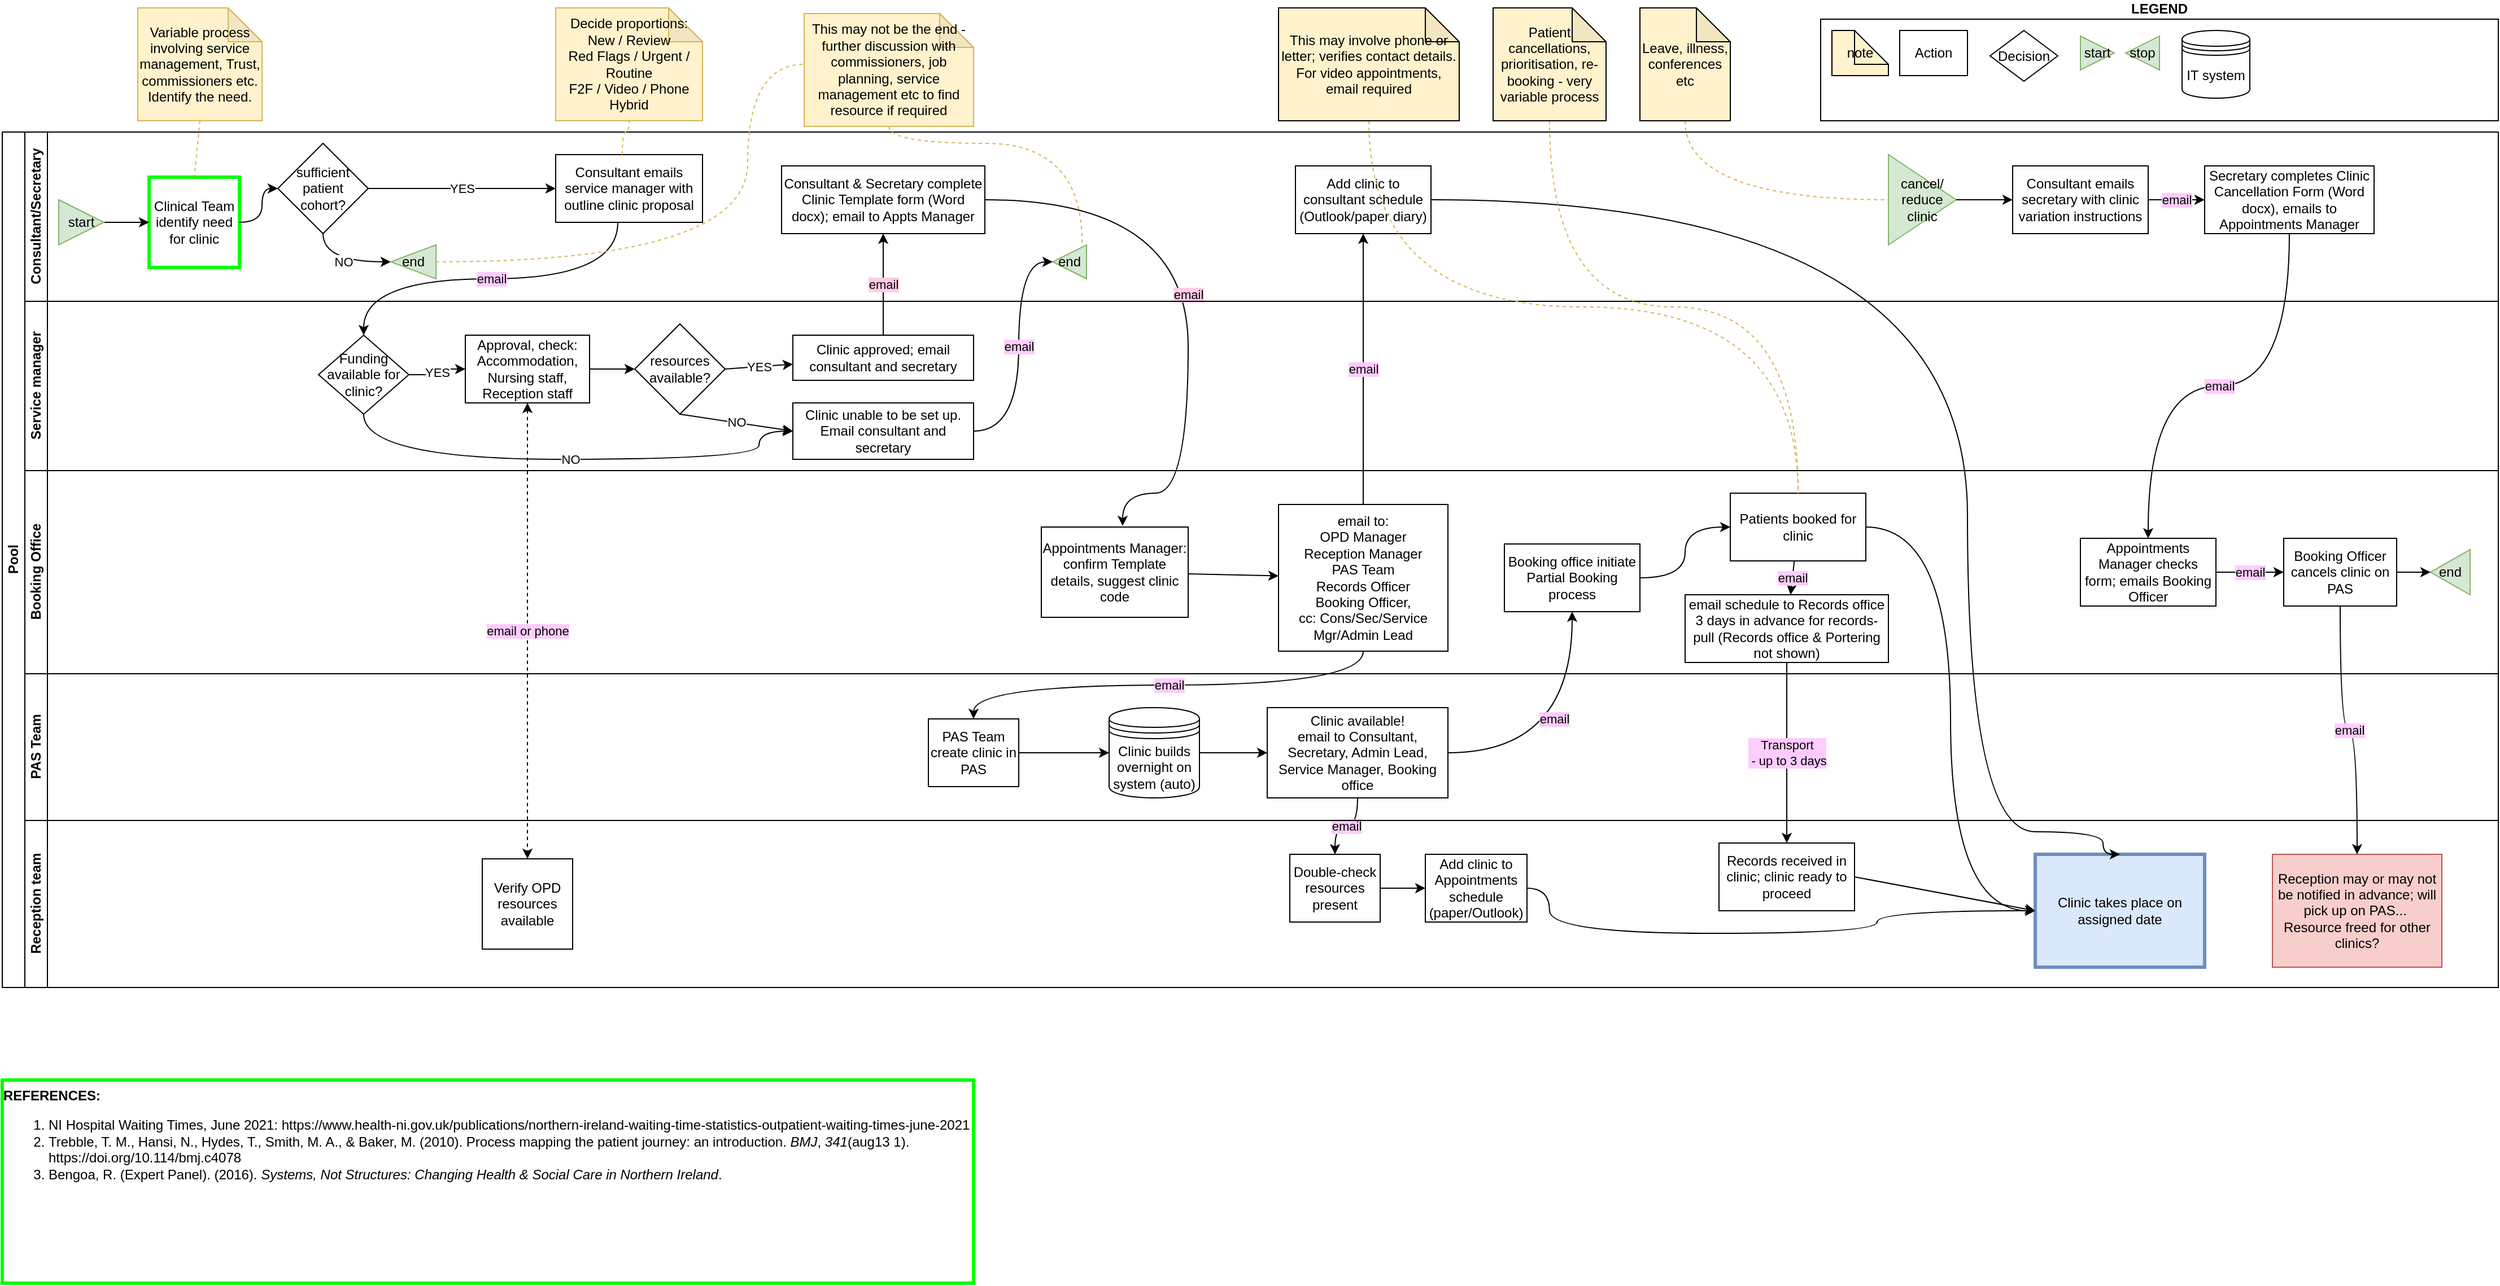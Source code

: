 <mxfile version="15.7.0" type="github">
  <diagram id="prtHgNgQTEPvFCAcTncT" name="Page-1">
    <mxGraphModel dx="1422" dy="762" grid="1" gridSize="10" guides="1" tooltips="1" connect="1" arrows="1" fold="1" page="1" pageScale="1" pageWidth="827" pageHeight="1169" math="0" shadow="0">
      <root>
        <mxCell id="0" />
        <mxCell id="1" parent="0" />
        <mxCell id="dNxyNK7c78bLwvsdeMH5-19" value="Pool" style="swimlane;html=1;childLayout=stackLayout;resizeParent=1;resizeParentMax=0;horizontal=0;startSize=20;horizontalStack=0;fillColor=default;strokeColor=default;fontColor=default;" parent="1" vertex="1">
          <mxGeometry x="130" y="140" width="2210" height="758" as="geometry" />
        </mxCell>
        <mxCell id="dNxyNK7c78bLwvsdeMH5-35" value="email" style="edgeStyle=orthogonalEdgeStyle;rounded=0;orthogonalLoop=1;jettySize=auto;html=1;endArrow=classic;endFill=1;labelBackgroundColor=#FFCCE6;fontColor=default;exitX=1;exitY=0.5;exitDx=0;exitDy=0;fillColor=#e1d5e7;curved=1;entryX=0.554;entryY=-0.012;entryDx=0;entryDy=0;entryPerimeter=0;" parent="dNxyNK7c78bLwvsdeMH5-19" source="dNxyNK7c78bLwvsdeMH5-28" target="dNxyNK7c78bLwvsdeMH5-34" edge="1">
          <mxGeometry relative="1" as="geometry">
            <Array as="points">
              <mxPoint x="1050" y="60" />
              <mxPoint x="1050" y="320" />
              <mxPoint x="992" y="320" />
            </Array>
          </mxGeometry>
        </mxCell>
        <mxCell id="dNxyNK7c78bLwvsdeMH5-21" value="Consultant/Secretary" style="swimlane;html=1;startSize=20;horizontal=0;fillColor=default;strokeColor=default;fontColor=default;" parent="dNxyNK7c78bLwvsdeMH5-19" vertex="1">
          <mxGeometry x="20" width="2190" height="150" as="geometry" />
        </mxCell>
        <mxCell id="dNxyNK7c78bLwvsdeMH5-26" value="Consultant emails service manager with outline clinic proposal" style="rounded=0;whiteSpace=wrap;html=1;fontFamily=Helvetica;fontSize=12;fontColor=#000000;align=center;fillColor=default;strokeColor=default;" parent="dNxyNK7c78bLwvsdeMH5-21" vertex="1">
          <mxGeometry x="470" y="20" width="130" height="60" as="geometry" />
        </mxCell>
        <mxCell id="dNxyNK7c78bLwvsdeMH5-28" value="Consultant &amp;amp; Secretary complete Clinic Template form (Word docx); email to Appts Manager" style="whiteSpace=wrap;html=1;fontFamily=Helvetica;fontSize=12;fontColor=#000000;align=center;fillColor=default;strokeColor=default;" parent="dNxyNK7c78bLwvsdeMH5-21" vertex="1">
          <mxGeometry x="670" y="30" width="180" height="60" as="geometry" />
        </mxCell>
        <mxCell id="bUu3UqVvejy8OzPvvDE9-3" value="YES" style="edgeStyle=orthogonalEdgeStyle;rounded=0;orthogonalLoop=1;jettySize=auto;html=1;exitX=1;exitY=0.5;exitDx=0;exitDy=0;entryX=0;entryY=0.5;entryDx=0;entryDy=0;labelBackgroundColor=default;fontColor=default;strokeColor=default;startArrow=none;fillColor=default;" parent="dNxyNK7c78bLwvsdeMH5-21" source="bUu3UqVvejy8OzPvvDE9-5" target="dNxyNK7c78bLwvsdeMH5-26" edge="1">
          <mxGeometry relative="1" as="geometry" />
        </mxCell>
        <mxCell id="bUu3UqVvejy8OzPvvDE9-2" value="Clinical Team identify need for clinic" style="whiteSpace=wrap;html=1;aspect=fixed;fontColor=default;strokeColor=#00FF00;fillColor=default;strokeWidth=3;" parent="dNxyNK7c78bLwvsdeMH5-21" vertex="1">
          <mxGeometry x="110" y="40" width="80" height="80" as="geometry" />
        </mxCell>
        <mxCell id="bUu3UqVvejy8OzPvvDE9-5" value="sufficient patient cohort?" style="rhombus;whiteSpace=wrap;html=1;fontColor=default;strokeColor=default;fillColor=default;" parent="dNxyNK7c78bLwvsdeMH5-21" vertex="1">
          <mxGeometry x="224" y="10" width="80" height="80" as="geometry" />
        </mxCell>
        <mxCell id="bUu3UqVvejy8OzPvvDE9-6" value="" style="edgeStyle=orthogonalEdgeStyle;rounded=0;orthogonalLoop=1;jettySize=auto;html=1;exitX=1;exitY=0.5;exitDx=0;exitDy=0;entryX=0;entryY=0.5;entryDx=0;entryDy=0;labelBackgroundColor=default;fontColor=default;strokeColor=default;endArrow=classic;fillColor=default;endFill=1;curved=1;" parent="dNxyNK7c78bLwvsdeMH5-21" source="bUu3UqVvejy8OzPvvDE9-2" target="bUu3UqVvejy8OzPvvDE9-5" edge="1">
          <mxGeometry relative="1" as="geometry">
            <mxPoint x="314" y="290" as="sourcePoint" />
            <mxPoint x="454" y="290" as="targetPoint" />
          </mxGeometry>
        </mxCell>
        <mxCell id="bUu3UqVvejy8OzPvvDE9-7" value="NO" style="edgeStyle=orthogonalEdgeStyle;rounded=0;orthogonalLoop=1;jettySize=auto;html=1;exitX=0.5;exitY=1;exitDx=0;exitDy=0;labelBackgroundColor=default;fontColor=default;strokeColor=default;entryX=1;entryY=0.5;entryDx=0;entryDy=0;fillColor=default;curved=1;" parent="dNxyNK7c78bLwvsdeMH5-21" source="bUu3UqVvejy8OzPvvDE9-5" target="bUu3UqVvejy8OzPvvDE9-9" edge="1">
          <mxGeometry relative="1" as="geometry">
            <mxPoint x="298" y="100" as="targetPoint" />
          </mxGeometry>
        </mxCell>
        <mxCell id="bUu3UqVvejy8OzPvvDE9-9" value="end" style="triangle;whiteSpace=wrap;html=1;strokeColor=#82b366;fillColor=#d5e8d4;comic=0;direction=west;fontColor=default;" parent="dNxyNK7c78bLwvsdeMH5-21" vertex="1">
          <mxGeometry x="324" y="100" width="40" height="30" as="geometry" />
        </mxCell>
        <mxCell id="bUu3UqVvejy8OzPvvDE9-26" style="edgeStyle=orthogonalEdgeStyle;rounded=0;orthogonalLoop=1;jettySize=auto;html=1;exitX=1;exitY=0.5;exitDx=0;exitDy=0;entryX=0;entryY=0.5;entryDx=0;entryDy=0;labelBackgroundColor=default;fontColor=default;strokeColor=default;fillColor=default;" parent="dNxyNK7c78bLwvsdeMH5-21" source="dNxyNK7c78bLwvsdeMH5-23" target="bUu3UqVvejy8OzPvvDE9-2" edge="1">
          <mxGeometry relative="1" as="geometry" />
        </mxCell>
        <mxCell id="dNxyNK7c78bLwvsdeMH5-23" value="start" style="triangle;whiteSpace=wrap;html=1;fillColor=#d5e8d4;strokeColor=#82b366;fontColor=default;" parent="dNxyNK7c78bLwvsdeMH5-21" vertex="1">
          <mxGeometry x="30" y="60" width="40" height="40" as="geometry" />
        </mxCell>
        <mxCell id="bUu3UqVvejy8OzPvvDE9-34" value="Add clinic to consultant schedule (Outlook/paper diary)" style="whiteSpace=wrap;html=1;fontColor=#000000;fillColor=default;strokeColor=default;" parent="dNxyNK7c78bLwvsdeMH5-21" vertex="1">
          <mxGeometry x="1125" y="30" width="120" height="60" as="geometry" />
        </mxCell>
        <mxCell id="bUu3UqVvejy8OzPvvDE9-47" value="cancel/ reduce clinic" style="triangle;whiteSpace=wrap;html=1;labelBackgroundColor=none;comic=0;strokeColor=#82b366;fillColor=#d5e8d4;fontColor=default;" parent="dNxyNK7c78bLwvsdeMH5-21" vertex="1">
          <mxGeometry x="1650" y="20" width="60" height="80" as="geometry" />
        </mxCell>
        <mxCell id="ydvmDRrFAN9WvAYJlnI0-10" value="Secretary completes Clinic Cancellation Form (Word docx), emails to Appointments Manager" style="whiteSpace=wrap;html=1;fillColor=none;comic=0;" parent="dNxyNK7c78bLwvsdeMH5-21" vertex="1">
          <mxGeometry x="1930" y="30" width="150" height="60" as="geometry" />
        </mxCell>
        <mxCell id="dNxyNK7c78bLwvsdeMH5-20" value="Service manager" style="swimlane;html=1;startSize=20;horizontal=0;fillColor=default;strokeColor=default;fontColor=default;" parent="dNxyNK7c78bLwvsdeMH5-19" vertex="1">
          <mxGeometry x="20" y="150" width="2190" height="150" as="geometry" />
        </mxCell>
        <mxCell id="ydvmDRrFAN9WvAYJlnI0-27" value="NO" style="edgeStyle=orthogonalEdgeStyle;curved=1;rounded=0;orthogonalLoop=1;jettySize=auto;html=1;exitX=0.5;exitY=1;exitDx=0;exitDy=0;entryX=0;entryY=0.5;entryDx=0;entryDy=0;labelBackgroundColor=#FFFFFF;" parent="dNxyNK7c78bLwvsdeMH5-20" source="dNxyNK7c78bLwvsdeMH5-24" target="bUu3UqVvejy8OzPvvDE9-14" edge="1">
          <mxGeometry relative="1" as="geometry">
            <Array as="points">
              <mxPoint x="300" y="140" />
              <mxPoint x="650" y="140" />
              <mxPoint x="650" y="115" />
            </Array>
          </mxGeometry>
        </mxCell>
        <mxCell id="dNxyNK7c78bLwvsdeMH5-24" value="Funding available for clinic?" style="rhombus;rounded=0;whiteSpace=wrap;html=1;fontFamily=Helvetica;fontSize=12;fontColor=#000000;align=center;fillColor=default;strokeColor=default;" parent="dNxyNK7c78bLwvsdeMH5-20" vertex="1">
          <mxGeometry x="260" y="30" width="80" height="70" as="geometry" />
        </mxCell>
        <mxCell id="MgAUhCTMofZDbDg7m2BW-11" value="YES" style="edgeStyle=orthogonalEdgeStyle;rounded=0;orthogonalLoop=1;jettySize=auto;html=1;exitX=1;exitY=0.5;exitDx=0;exitDy=0;entryX=0;entryY=0.5;entryDx=0;entryDy=0;fontColor=default;strokeColor=default;labelBackgroundColor=default;" parent="dNxyNK7c78bLwvsdeMH5-20" source="dNxyNK7c78bLwvsdeMH5-24" target="dNxyNK7c78bLwvsdeMH5-30" edge="1">
          <mxGeometry relative="1" as="geometry" />
        </mxCell>
        <mxCell id="bUu3UqVvejy8OzPvvDE9-13" value="" style="edgeStyle=orthogonalEdgeStyle;rounded=0;orthogonalLoop=1;jettySize=auto;html=1;labelBackgroundColor=default;fontColor=default;strokeColor=default;" parent="dNxyNK7c78bLwvsdeMH5-20" source="dNxyNK7c78bLwvsdeMH5-30" target="bUu3UqVvejy8OzPvvDE9-12" edge="1">
          <mxGeometry relative="1" as="geometry" />
        </mxCell>
        <mxCell id="dNxyNK7c78bLwvsdeMH5-30" value="Approval, check: Accommodation, Nursing staff,&lt;br&gt;Reception staff" style="rounded=0;whiteSpace=wrap;html=1;fontFamily=Helvetica;fontSize=12;fontColor=#000000;align=center;fillColor=default;strokeColor=default;" parent="dNxyNK7c78bLwvsdeMH5-20" vertex="1">
          <mxGeometry x="390" y="30" width="110" height="60" as="geometry" />
        </mxCell>
        <mxCell id="bUu3UqVvejy8OzPvvDE9-12" value="resources available?" style="rhombus;whiteSpace=wrap;html=1;comic=0;fontColor=default;strokeColor=default;fillColor=default;" parent="dNxyNK7c78bLwvsdeMH5-20" vertex="1">
          <mxGeometry x="540" y="20" width="80" height="80" as="geometry" />
        </mxCell>
        <mxCell id="bUu3UqVvejy8OzPvvDE9-14" value="Clinic unable to be set up. Email consultant and secretary" style="whiteSpace=wrap;html=1;comic=0;fillColor=default;strokeColor=default;fontColor=default;" parent="dNxyNK7c78bLwvsdeMH5-20" vertex="1">
          <mxGeometry x="680" y="90" width="160" height="50" as="geometry" />
        </mxCell>
        <mxCell id="bUu3UqVvejy8OzPvvDE9-15" value="NO" style="rounded=0;orthogonalLoop=1;jettySize=auto;html=1;labelBackgroundColor=default;fontColor=default;strokeColor=default;exitX=0.5;exitY=1;exitDx=0;exitDy=0;entryX=0;entryY=0.5;entryDx=0;entryDy=0;" parent="dNxyNK7c78bLwvsdeMH5-20" source="bUu3UqVvejy8OzPvvDE9-12" target="bUu3UqVvejy8OzPvvDE9-14" edge="1">
          <mxGeometry relative="1" as="geometry" />
        </mxCell>
        <mxCell id="bUu3UqVvejy8OzPvvDE9-19" value="Clinic approved; email consultant and secretary" style="whiteSpace=wrap;html=1;comic=0;fillColor=default;strokeColor=default;fontColor=default;" parent="dNxyNK7c78bLwvsdeMH5-20" vertex="1">
          <mxGeometry x="680" y="30" width="160" height="40" as="geometry" />
        </mxCell>
        <mxCell id="bUu3UqVvejy8OzPvvDE9-20" value="YES" style="rounded=0;orthogonalLoop=1;jettySize=auto;html=1;labelBackgroundColor=default;fontColor=default;strokeColor=default;exitX=1;exitY=0.5;exitDx=0;exitDy=0;" parent="dNxyNK7c78bLwvsdeMH5-20" source="bUu3UqVvejy8OzPvvDE9-12" target="bUu3UqVvejy8OzPvvDE9-19" edge="1">
          <mxGeometry relative="1" as="geometry" />
        </mxCell>
        <mxCell id="dNxyNK7c78bLwvsdeMH5-22" value="Booking Office" style="swimlane;html=1;startSize=20;horizontal=0;fillColor=default;strokeColor=default;fontColor=default;" parent="dNxyNK7c78bLwvsdeMH5-19" vertex="1">
          <mxGeometry x="20" y="300" width="2190" height="180" as="geometry" />
        </mxCell>
        <mxCell id="dNxyNK7c78bLwvsdeMH5-37" value="" style="rounded=0;orthogonalLoop=1;jettySize=auto;html=1;endArrow=classic;endFill=1;strokeColor=default;labelBackgroundColor=default;fontColor=default;" parent="dNxyNK7c78bLwvsdeMH5-22" source="dNxyNK7c78bLwvsdeMH5-34" target="dNxyNK7c78bLwvsdeMH5-36" edge="1">
          <mxGeometry relative="1" as="geometry" />
        </mxCell>
        <mxCell id="dNxyNK7c78bLwvsdeMH5-34" value="Appointments Manager: confirm Template details,&amp;nbsp;suggest clinic code" style="rounded=0;whiteSpace=wrap;html=1;fontFamily=Helvetica;fontSize=12;fontColor=#000000;align=center;fillColor=default;strokeColor=default;" parent="dNxyNK7c78bLwvsdeMH5-22" vertex="1">
          <mxGeometry x="900" y="50" width="130" height="80" as="geometry" />
        </mxCell>
        <mxCell id="dNxyNK7c78bLwvsdeMH5-36" value="email to:&lt;br&gt;OPD Manager&lt;br&gt;Reception Manager&lt;br&gt;PAS Team&lt;br&gt;Records Officer&lt;br&gt;Booking Officer,&lt;br&gt;cc: Cons/Sec/Service Mgr/Admin Lead" style="whiteSpace=wrap;html=1;fontFamily=Helvetica;fontSize=12;fontColor=#000000;align=center;fillColor=default;strokeColor=default;" parent="dNxyNK7c78bLwvsdeMH5-22" vertex="1">
          <mxGeometry x="1110" y="30" width="150" height="130" as="geometry" />
        </mxCell>
        <mxCell id="bUu3UqVvejy8OzPvvDE9-36" value="Booking office initiate Partial Booking process" style="whiteSpace=wrap;html=1;fontColor=#000000;fillColor=default;strokeColor=default;" parent="dNxyNK7c78bLwvsdeMH5-22" vertex="1">
          <mxGeometry x="1310" y="65" width="120" height="60" as="geometry" />
        </mxCell>
        <mxCell id="bUu3UqVvejy8OzPvvDE9-39" value="Patients booked for clinic" style="whiteSpace=wrap;html=1;fontColor=#000000;fillColor=default;strokeColor=default;" parent="dNxyNK7c78bLwvsdeMH5-22" vertex="1">
          <mxGeometry x="1510" y="20" width="120" height="60" as="geometry" />
        </mxCell>
        <mxCell id="bUu3UqVvejy8OzPvvDE9-40" value="" style="edgeStyle=orthogonalEdgeStyle;curved=1;rounded=0;jumpStyle=arc;orthogonalLoop=1;jettySize=auto;html=1;labelBackgroundColor=default;fontColor=default;strokeColor=default;fillColor=default;" parent="dNxyNK7c78bLwvsdeMH5-22" source="bUu3UqVvejy8OzPvvDE9-36" target="bUu3UqVvejy8OzPvvDE9-39" edge="1">
          <mxGeometry relative="1" as="geometry" />
        </mxCell>
        <mxCell id="bUu3UqVvejy8OzPvvDE9-45" value="email schedule to Records office 3 days in advance for records-pull (Records office &amp;amp; Portering not shown)" style="whiteSpace=wrap;html=1;fontColor=#000000;fillColor=default;strokeColor=default;" parent="dNxyNK7c78bLwvsdeMH5-22" vertex="1">
          <mxGeometry x="1470" y="110" width="180" height="60" as="geometry" />
        </mxCell>
        <mxCell id="bUu3UqVvejy8OzPvvDE9-46" value="email" style="rounded=0;jumpStyle=arc;orthogonalLoop=1;jettySize=auto;html=1;labelBackgroundColor=#FFCCFF;fontColor=default;strokeColor=default;fillColor=default;" parent="dNxyNK7c78bLwvsdeMH5-22" source="bUu3UqVvejy8OzPvvDE9-39" target="bUu3UqVvejy8OzPvvDE9-45" edge="1">
          <mxGeometry relative="1" as="geometry" />
        </mxCell>
        <mxCell id="ydvmDRrFAN9WvAYJlnI0-12" value="Appointments Manager checks form; emails Booking Officer" style="whiteSpace=wrap;html=1;fillColor=none;comic=0;" parent="dNxyNK7c78bLwvsdeMH5-22" vertex="1">
          <mxGeometry x="1820" y="60" width="120" height="60" as="geometry" />
        </mxCell>
        <mxCell id="ydvmDRrFAN9WvAYJlnI0-18" value="end" style="triangle;direction=west;whiteSpace=wrap;html=1;fillColor=#d5e8d4;strokeColor=#82b366;" parent="dNxyNK7c78bLwvsdeMH5-22" vertex="1">
          <mxGeometry x="2130" y="70" width="35" height="40" as="geometry" />
        </mxCell>
        <mxCell id="ydvmDRrFAN9WvAYJlnI0-14" value="Booking Officer cancels clinic on PAS" style="whiteSpace=wrap;html=1;fillColor=none;comic=0;" parent="dNxyNK7c78bLwvsdeMH5-22" vertex="1">
          <mxGeometry x="2000" y="60" width="100" height="60" as="geometry" />
        </mxCell>
        <mxCell id="ydvmDRrFAN9WvAYJlnI0-15" value="email" style="edgeStyle=none;rounded=0;orthogonalLoop=1;jettySize=auto;html=1;labelBackgroundColor=#FFCCFF;" parent="dNxyNK7c78bLwvsdeMH5-22" source="ydvmDRrFAN9WvAYJlnI0-12" target="ydvmDRrFAN9WvAYJlnI0-14" edge="1">
          <mxGeometry relative="1" as="geometry" />
        </mxCell>
        <mxCell id="ydvmDRrFAN9WvAYJlnI0-19" value="" style="edgeStyle=none;rounded=0;orthogonalLoop=1;jettySize=auto;html=1;labelBackgroundColor=#FFCCFF;endArrow=classic;endFill=1;" parent="dNxyNK7c78bLwvsdeMH5-22" source="ydvmDRrFAN9WvAYJlnI0-14" target="ydvmDRrFAN9WvAYJlnI0-18" edge="1">
          <mxGeometry relative="1" as="geometry">
            <mxPoint x="2065" y="90" as="sourcePoint" />
            <mxPoint x="2145" y="90" as="targetPoint" />
          </mxGeometry>
        </mxCell>
        <mxCell id="bUu3UqVvejy8OzPvvDE9-33" value="email" style="rounded=0;jumpStyle=arc;orthogonalLoop=1;jettySize=auto;html=1;exitX=0.5;exitY=1;exitDx=0;exitDy=0;entryX=0.5;entryY=0;entryDx=0;entryDy=0;labelBackgroundColor=#FFCCFF;fontColor=default;strokeColor=default;fillColor=default;edgeStyle=orthogonalEdgeStyle;curved=1;" parent="dNxyNK7c78bLwvsdeMH5-19" source="bUu3UqVvejy8OzPvvDE9-30" target="MgAUhCTMofZDbDg7m2BW-9" edge="1">
          <mxGeometry relative="1" as="geometry" />
        </mxCell>
        <mxCell id="MgAUhCTMofZDbDg7m2BW-1" value="PAS Team" style="swimlane;html=1;startSize=20;horizontal=0;fillColor=default;strokeColor=default;fontColor=default;" parent="dNxyNK7c78bLwvsdeMH5-19" vertex="1">
          <mxGeometry x="20" y="480" width="2190" height="130" as="geometry" />
        </mxCell>
        <mxCell id="MgAUhCTMofZDbDg7m2BW-2" value="" style="edgeStyle=orthogonalEdgeStyle;rounded=0;orthogonalLoop=1;jettySize=auto;html=1;endArrow=classic;endFill=1;strokeColor=default;labelBackgroundColor=default;fontColor=default;entryX=0;entryY=0.5;entryDx=0;entryDy=0;" parent="MgAUhCTMofZDbDg7m2BW-1" source="MgAUhCTMofZDbDg7m2BW-3" target="bUu3UqVvejy8OzPvvDE9-28" edge="1">
          <mxGeometry relative="1" as="geometry">
            <mxPoint x="920" y="70" as="targetPoint" />
          </mxGeometry>
        </mxCell>
        <mxCell id="MgAUhCTMofZDbDg7m2BW-3" value="PAS Team create clinic in PAS" style="rounded=0;whiteSpace=wrap;html=1;fontFamily=Helvetica;fontSize=12;fontColor=default;align=center;strokeColor=default;labelBackgroundColor=default;" parent="MgAUhCTMofZDbDg7m2BW-1" vertex="1">
          <mxGeometry x="800" y="40" width="80" height="60" as="geometry" />
        </mxCell>
        <mxCell id="bUu3UqVvejy8OzPvvDE9-28" value="Clinic builds overnight on system (auto)" style="shape=datastore;rounded=0;whiteSpace=wrap;html=1;fontFamily=Helvetica;fontSize=12;fontColor=default;align=center;strokeColor=default;labelBackgroundColor=none;" parent="MgAUhCTMofZDbDg7m2BW-1" vertex="1">
          <mxGeometry x="960" y="30" width="80" height="80" as="geometry" />
        </mxCell>
        <mxCell id="bUu3UqVvejy8OzPvvDE9-30" value="Clinic available!&lt;br&gt;email to Consultant, Secretary, Admin Lead, Service Manager, Booking office" style="whiteSpace=wrap;html=1;rounded=0;fontColor=default;strokeColor=default;labelBackgroundColor=default;fillColor=default;" parent="MgAUhCTMofZDbDg7m2BW-1" vertex="1">
          <mxGeometry x="1100" y="30" width="160" height="80" as="geometry" />
        </mxCell>
        <mxCell id="bUu3UqVvejy8OzPvvDE9-31" value="" style="edgeStyle=orthogonalEdgeStyle;rounded=0;orthogonalLoop=1;jettySize=auto;html=1;labelBackgroundColor=default;fontColor=default;strokeColor=default;fillColor=default;" parent="MgAUhCTMofZDbDg7m2BW-1" source="bUu3UqVvejy8OzPvvDE9-28" target="bUu3UqVvejy8OzPvvDE9-30" edge="1">
          <mxGeometry relative="1" as="geometry" />
        </mxCell>
        <mxCell id="bUu3UqVvejy8OzPvvDE9-11" value="email" style="edgeStyle=orthogonalEdgeStyle;rounded=0;orthogonalLoop=1;jettySize=auto;html=1;labelBackgroundColor=#FFCCFF;fontColor=default;strokeColor=default;curved=1;" parent="dNxyNK7c78bLwvsdeMH5-19" source="dNxyNK7c78bLwvsdeMH5-26" target="dNxyNK7c78bLwvsdeMH5-24" edge="1">
          <mxGeometry relative="1" as="geometry">
            <Array as="points">
              <mxPoint x="545" y="130" />
              <mxPoint x="320" y="130" />
            </Array>
          </mxGeometry>
        </mxCell>
        <mxCell id="bUu3UqVvejy8OzPvvDE9-21" value="email" style="rounded=0;orthogonalLoop=1;jettySize=auto;html=1;exitX=0.5;exitY=0;exitDx=0;exitDy=0;labelBackgroundColor=#FFCCE6;fontColor=default;strokeColor=default;entryX=0.5;entryY=1;entryDx=0;entryDy=0;" parent="dNxyNK7c78bLwvsdeMH5-19" source="bUu3UqVvejy8OzPvvDE9-19" target="dNxyNK7c78bLwvsdeMH5-28" edge="1">
          <mxGeometry relative="1" as="geometry" />
        </mxCell>
        <mxCell id="MgAUhCTMofZDbDg7m2BW-7" value="Reception team" style="swimlane;html=1;startSize=20;horizontal=0;fillColor=default;strokeColor=default;fontColor=default;" parent="dNxyNK7c78bLwvsdeMH5-19" vertex="1">
          <mxGeometry x="20" y="610" width="2190" height="148" as="geometry" />
        </mxCell>
        <mxCell id="MgAUhCTMofZDbDg7m2BW-8" value="" style="edgeStyle=orthogonalEdgeStyle;rounded=0;orthogonalLoop=1;jettySize=auto;html=1;endArrow=classic;endFill=1;strokeColor=default;labelBackgroundColor=default;fontColor=default;" parent="MgAUhCTMofZDbDg7m2BW-7" source="MgAUhCTMofZDbDg7m2BW-9" target="MgAUhCTMofZDbDg7m2BW-10" edge="1">
          <mxGeometry relative="1" as="geometry" />
        </mxCell>
        <mxCell id="MgAUhCTMofZDbDg7m2BW-9" value="Double-check resources present" style="rounded=0;whiteSpace=wrap;html=1;fontFamily=Helvetica;fontSize=12;fontColor=default;align=center;strokeColor=default;labelBackgroundColor=default;" parent="MgAUhCTMofZDbDg7m2BW-7" vertex="1">
          <mxGeometry x="1120" y="30" width="80" height="60" as="geometry" />
        </mxCell>
        <mxCell id="ydvmDRrFAN9WvAYJlnI0-22" style="edgeStyle=orthogonalEdgeStyle;rounded=0;orthogonalLoop=1;jettySize=auto;html=1;exitX=1;exitY=0.5;exitDx=0;exitDy=0;entryX=0;entryY=0.5;entryDx=0;entryDy=0;labelBackgroundColor=#FFCCFF;curved=1;" parent="MgAUhCTMofZDbDg7m2BW-7" source="MgAUhCTMofZDbDg7m2BW-10" target="jmSXlM150MN2Wve_eNSR-1" edge="1">
          <mxGeometry relative="1" as="geometry">
            <mxPoint x="1370" y="50" as="targetPoint" />
            <Array as="points">
              <mxPoint x="1350" y="60" />
              <mxPoint x="1350" y="100" />
              <mxPoint x="1640" y="100" />
              <mxPoint x="1640" y="80" />
            </Array>
          </mxGeometry>
        </mxCell>
        <mxCell id="MgAUhCTMofZDbDg7m2BW-10" value="Add clinic to Appointments schedule (paper/Outlook)" style="whiteSpace=wrap;html=1;fontFamily=Helvetica;fontSize=12;fontColor=default;align=center;fillColor=default;strokeColor=default;labelBackgroundColor=default;" parent="MgAUhCTMofZDbDg7m2BW-7" vertex="1">
          <mxGeometry x="1240" y="30" width="90" height="60" as="geometry" />
        </mxCell>
        <mxCell id="ydvmDRrFAN9WvAYJlnI0-23" value="Records received in clinic; clinic ready to proceed" style="whiteSpace=wrap;html=1;fontColor=#000000;" parent="MgAUhCTMofZDbDg7m2BW-7" vertex="1">
          <mxGeometry x="1500" y="20" width="120" height="60" as="geometry" />
        </mxCell>
        <mxCell id="ydvmDRrFAN9WvAYJlnI0-25" style="edgeStyle=none;rounded=0;orthogonalLoop=1;jettySize=auto;html=1;exitX=1;exitY=0.5;exitDx=0;exitDy=0;labelBackgroundColor=#FFCCFF;entryX=0;entryY=0.5;entryDx=0;entryDy=0;" parent="MgAUhCTMofZDbDg7m2BW-7" source="ydvmDRrFAN9WvAYJlnI0-23" target="jmSXlM150MN2Wve_eNSR-1" edge="1">
          <mxGeometry relative="1" as="geometry">
            <mxPoint x="1760" y="55" as="targetPoint" />
          </mxGeometry>
        </mxCell>
        <mxCell id="jmSXlM150MN2Wve_eNSR-1" value="Clinic takes place on assigned date" style="rounded=0;whiteSpace=wrap;html=1;strokeWidth=3;fillColor=#dae8fc;strokeColor=#6c8ebf;" parent="MgAUhCTMofZDbDg7m2BW-7" vertex="1">
          <mxGeometry x="1780" y="30" width="150" height="100" as="geometry" />
        </mxCell>
        <mxCell id="jmSXlM150MN2Wve_eNSR-6" value="Reception may or may not be notified in advance; will pick up on PAS...&amp;nbsp;&lt;br&gt;Resource freed for other clinics?" style="whiteSpace=wrap;html=1;fillColor=#f8cecc;comic=0;labelBackgroundColor=none;strokeColor=#b85450;" parent="MgAUhCTMofZDbDg7m2BW-7" vertex="1">
          <mxGeometry x="1990" y="30" width="150" height="100" as="geometry" />
        </mxCell>
        <mxCell id="6tHa01kvTNGX4aFzu9tM-2" value="Verify OPD resources available" style="whiteSpace=wrap;html=1;aspect=fixed;align=center;" vertex="1" parent="MgAUhCTMofZDbDg7m2BW-7">
          <mxGeometry x="405" y="34" width="80" height="80" as="geometry" />
        </mxCell>
        <mxCell id="bUu3UqVvejy8OzPvvDE9-32" value="email" style="rounded=0;orthogonalLoop=1;jettySize=auto;html=1;exitX=0.5;exitY=1;exitDx=0;exitDy=0;entryX=0.5;entryY=0;entryDx=0;entryDy=0;labelBackgroundColor=#FFCCFF;fontColor=default;strokeColor=default;fillColor=default;jumpStyle=arc;edgeStyle=orthogonalEdgeStyle;curved=1;" parent="dNxyNK7c78bLwvsdeMH5-19" source="dNxyNK7c78bLwvsdeMH5-36" target="MgAUhCTMofZDbDg7m2BW-3" edge="1">
          <mxGeometry relative="1" as="geometry" />
        </mxCell>
        <mxCell id="bUu3UqVvejy8OzPvvDE9-35" value="email" style="edgeStyle=none;rounded=0;jumpStyle=arc;orthogonalLoop=1;jettySize=auto;html=1;labelBackgroundColor=#FFCCFF;fontColor=default;strokeColor=default;fillColor=default;" parent="dNxyNK7c78bLwvsdeMH5-19" source="dNxyNK7c78bLwvsdeMH5-36" target="bUu3UqVvejy8OzPvvDE9-34" edge="1">
          <mxGeometry relative="1" as="geometry" />
        </mxCell>
        <mxCell id="bUu3UqVvejy8OzPvvDE9-38" value="email" style="edgeStyle=orthogonalEdgeStyle;curved=1;rounded=0;jumpStyle=arc;orthogonalLoop=1;jettySize=auto;html=1;exitX=1;exitY=0.5;exitDx=0;exitDy=0;labelBackgroundColor=#FFCCFF;fontColor=default;strokeColor=default;fillColor=default;" parent="dNxyNK7c78bLwvsdeMH5-19" source="bUu3UqVvejy8OzPvvDE9-30" target="bUu3UqVvejy8OzPvvDE9-36" edge="1">
          <mxGeometry x="-0.2" y="30" relative="1" as="geometry">
            <mxPoint as="offset" />
          </mxGeometry>
        </mxCell>
        <mxCell id="bUu3UqVvejy8OzPvvDE9-42" value="" style="edgeStyle=orthogonalEdgeStyle;curved=1;rounded=0;jumpStyle=arc;orthogonalLoop=1;jettySize=auto;html=1;labelBackgroundColor=default;fontColor=default;strokeColor=default;fillColor=default;entryX=0;entryY=0.5;entryDx=0;entryDy=0;" parent="dNxyNK7c78bLwvsdeMH5-19" source="bUu3UqVvejy8OzPvvDE9-39" target="jmSXlM150MN2Wve_eNSR-1" edge="1">
          <mxGeometry relative="1" as="geometry">
            <mxPoint x="1780" y="665" as="targetPoint" />
          </mxGeometry>
        </mxCell>
        <mxCell id="ydvmDRrFAN9WvAYJlnI0-13" value="email" style="edgeStyle=orthogonalEdgeStyle;rounded=0;orthogonalLoop=1;jettySize=auto;html=1;labelBackgroundColor=#FFCCFF;curved=1;" parent="dNxyNK7c78bLwvsdeMH5-19" source="ydvmDRrFAN9WvAYJlnI0-10" target="ydvmDRrFAN9WvAYJlnI0-12" edge="1">
          <mxGeometry relative="1" as="geometry" />
        </mxCell>
        <mxCell id="ydvmDRrFAN9WvAYJlnI0-24" value="Transport&lt;br&gt;&amp;nbsp;- up to 3 days" style="edgeStyle=none;rounded=0;orthogonalLoop=1;jettySize=auto;html=1;labelBackgroundColor=#FFCCFF;" parent="dNxyNK7c78bLwvsdeMH5-19" source="bUu3UqVvejy8OzPvvDE9-45" target="ydvmDRrFAN9WvAYJlnI0-23" edge="1">
          <mxGeometry relative="1" as="geometry" />
        </mxCell>
        <mxCell id="ydvmDRrFAN9WvAYJlnI0-2" value="" style="rounded=0;orthogonalLoop=1;jettySize=auto;html=1;entryX=0.5;entryY=0;entryDx=0;entryDy=0;edgeStyle=orthogonalEdgeStyle;curved=1;" parent="dNxyNK7c78bLwvsdeMH5-19" source="bUu3UqVvejy8OzPvvDE9-34" target="jmSXlM150MN2Wve_eNSR-1" edge="1">
          <mxGeometry relative="1" as="geometry">
            <mxPoint x="1350" y="60" as="targetPoint" />
            <Array as="points">
              <mxPoint x="1740" y="60" />
              <mxPoint x="1740" y="620" />
              <mxPoint x="1860" y="620" />
            </Array>
          </mxGeometry>
        </mxCell>
        <mxCell id="jmSXlM150MN2Wve_eNSR-7" value="email" style="edgeStyle=orthogonalEdgeStyle;curved=1;rounded=0;orthogonalLoop=1;jettySize=auto;html=1;labelBackgroundColor=#FFCCFF;endArrow=classic;endFill=1;" parent="dNxyNK7c78bLwvsdeMH5-19" source="ydvmDRrFAN9WvAYJlnI0-14" target="jmSXlM150MN2Wve_eNSR-6" edge="1">
          <mxGeometry relative="1" as="geometry" />
        </mxCell>
        <mxCell id="6tHa01kvTNGX4aFzu9tM-3" value="email or phone" style="edgeStyle=orthogonalEdgeStyle;rounded=0;orthogonalLoop=1;jettySize=auto;html=1;exitX=0.5;exitY=1;exitDx=0;exitDy=0;entryX=0.5;entryY=0;entryDx=0;entryDy=0;jumpStyle=arc;startArrow=classic;startFill=1;dashed=1;labelBackgroundColor=#FFCCFF;" edge="1" parent="dNxyNK7c78bLwvsdeMH5-19" source="dNxyNK7c78bLwvsdeMH5-30" target="6tHa01kvTNGX4aFzu9tM-2">
          <mxGeometry relative="1" as="geometry" />
        </mxCell>
        <mxCell id="bUu3UqVvejy8OzPvvDE9-43" value="Decide proportions:&lt;br&gt;New / Review&lt;br&gt;Red Flags / Urgent / Routine&lt;br&gt;F2F / Video / Phone&lt;br&gt;Hybrid" style="shape=note;whiteSpace=wrap;html=1;backgroundOutline=1;darkOpacity=0.05;labelBackgroundColor=none;comic=0;strokeColor=#d6b656;fillColor=#fff2cc;" parent="1" vertex="1">
          <mxGeometry x="620" y="30" width="130" height="100" as="geometry" />
        </mxCell>
        <mxCell id="bUu3UqVvejy8OzPvvDE9-44" style="edgeStyle=orthogonalEdgeStyle;curved=1;rounded=0;jumpStyle=arc;orthogonalLoop=1;jettySize=auto;html=1;exitX=0.454;exitY=0;exitDx=0;exitDy=0;labelBackgroundColor=default;fontColor=default;strokeColor=#d6b656;fillColor=#fff2cc;endArrow=none;endFill=0;dashed=1;exitPerimeter=0;" parent="1" source="dNxyNK7c78bLwvsdeMH5-26" target="bUu3UqVvejy8OzPvvDE9-43" edge="1">
          <mxGeometry relative="1" as="geometry" />
        </mxCell>
        <mxCell id="cjcmX-COb20PdfYsusR8-4" value="" style="edgeStyle=none;rounded=0;orthogonalLoop=1;jettySize=auto;exitX=0.5;exitY=1;exitDx=0;exitDy=0;exitPerimeter=0;entryX=0.5;entryY=0;entryDx=0;entryDy=0;dashed=1;labelBackgroundColor=#FFCCE6;endArrow=none;endFill=0;fillColor=#fff2cc;strokeColor=#d6b656;" parent="1" source="cjcmX-COb20PdfYsusR8-3" target="bUu3UqVvejy8OzPvvDE9-2" edge="1">
          <mxGeometry relative="1" as="geometry" />
        </mxCell>
        <mxCell id="cjcmX-COb20PdfYsusR8-3" value="Variable process involving service management, Trust, commissioners etc.&lt;br&gt;Identify the need." style="shape=note;whiteSpace=wrap;html=1;backgroundOutline=1;darkOpacity=0.05;labelBackgroundColor=none;fillColor=#fff2cc;strokeColor=#d6b656;" parent="1" vertex="1">
          <mxGeometry x="250" y="30" width="110" height="100" as="geometry" />
        </mxCell>
        <mxCell id="ydvmDRrFAN9WvAYJlnI0-11" value="email" style="edgeStyle=orthogonalEdgeStyle;curved=1;rounded=0;orthogonalLoop=1;jettySize=auto;html=1;labelBackgroundColor=#FFCCFF;" parent="1" source="ydvmDRrFAN9WvAYJlnI0-8" target="ydvmDRrFAN9WvAYJlnI0-10" edge="1">
          <mxGeometry relative="1" as="geometry" />
        </mxCell>
        <mxCell id="ydvmDRrFAN9WvAYJlnI0-8" value="Consultant emails secretary with clinic variation instructions" style="whiteSpace=wrap;html=1;comic=0;fillColor=none;" parent="1" vertex="1">
          <mxGeometry x="1910" y="170" width="120" height="60" as="geometry" />
        </mxCell>
        <mxCell id="ydvmDRrFAN9WvAYJlnI0-9" value="" style="edgeStyle=orthogonalEdgeStyle;curved=1;rounded=0;orthogonalLoop=1;jettySize=auto;html=1;labelBackgroundColor=#FFCCFF;" parent="1" source="bUu3UqVvejy8OzPvvDE9-47" target="ydvmDRrFAN9WvAYJlnI0-8" edge="1">
          <mxGeometry relative="1" as="geometry" />
        </mxCell>
        <mxCell id="bUu3UqVvejy8OzPvvDE9-16" value="end" style="triangle;direction=west;whiteSpace=wrap;html=1;comic=0;fillColor=#d5e8d4;strokeColor=#82b366;fontColor=default;" parent="1" vertex="1">
          <mxGeometry x="1060" y="240" width="30" height="30" as="geometry" />
        </mxCell>
        <mxCell id="bUu3UqVvejy8OzPvvDE9-17" value="email" style="rounded=0;orthogonalLoop=1;jettySize=auto;html=1;labelBackgroundColor=#FFCCFF;fontColor=default;strokeColor=default;edgeStyle=orthogonalEdgeStyle;curved=1;" parent="1" source="bUu3UqVvejy8OzPvvDE9-14" target="bUu3UqVvejy8OzPvvDE9-16" edge="1">
          <mxGeometry x="0.045" relative="1" as="geometry">
            <Array as="points">
              <mxPoint x="1030" y="405" />
              <mxPoint x="1030" y="255" />
            </Array>
            <mxPoint as="offset" />
          </mxGeometry>
        </mxCell>
        <mxCell id="jmSXlM150MN2Wve_eNSR-9" style="edgeStyle=orthogonalEdgeStyle;curved=1;rounded=0;orthogonalLoop=1;jettySize=auto;html=1;exitX=0.5;exitY=1;exitDx=0;exitDy=0;exitPerimeter=0;labelBackgroundColor=#FFCCFF;endArrow=none;endFill=0;dashed=1;fillColor=#fff2cc;strokeColor=#d6b656;" parent="1" source="jmSXlM150MN2Wve_eNSR-8" target="bUu3UqVvejy8OzPvvDE9-39" edge="1">
          <mxGeometry relative="1" as="geometry" />
        </mxCell>
        <mxCell id="jmSXlM150MN2Wve_eNSR-8" value="This may involve phone or letter; verifies contact details. For video appointments, email required" style="shape=note;whiteSpace=wrap;html=1;backgroundOutline=1;darkOpacity=0.05;labelBackgroundColor=none;fillColor=#FFF2CC;" parent="1" vertex="1">
          <mxGeometry x="1260" y="30" width="160" height="100" as="geometry" />
        </mxCell>
        <mxCell id="jmSXlM150MN2Wve_eNSR-10" value="LEGEND" style="rounded=0;whiteSpace=wrap;html=1;labelBackgroundColor=none;fillColor=none;labelPosition=center;verticalLabelPosition=top;align=center;verticalAlign=bottom;fontStyle=1" parent="1" vertex="1">
          <mxGeometry x="1740" y="40" width="600" height="90" as="geometry" />
        </mxCell>
        <mxCell id="cjcmX-COb20PdfYsusR8-2" value="note" style="shape=note;rounded=0;whiteSpace=wrap;html=1;labelBackgroundColor=none;fillColor=#fff2cc;strokeColor=#000000;" parent="1" vertex="1">
          <mxGeometry x="1750" y="50" width="50" height="40" as="geometry" />
        </mxCell>
        <mxCell id="jmSXlM150MN2Wve_eNSR-11" value="Action" style="rounded=0;whiteSpace=wrap;html=1;labelBackgroundColor=none;fillColor=none;" parent="1" vertex="1">
          <mxGeometry x="1810" y="50" width="60" height="40" as="geometry" />
        </mxCell>
        <mxCell id="jmSXlM150MN2Wve_eNSR-12" value="Decision" style="rhombus;whiteSpace=wrap;html=1;labelBackgroundColor=none;fillColor=none;" parent="1" vertex="1">
          <mxGeometry x="1890" y="50" width="60" height="45" as="geometry" />
        </mxCell>
        <mxCell id="jmSXlM150MN2Wve_eNSR-14" style="edgeStyle=orthogonalEdgeStyle;curved=1;rounded=0;orthogonalLoop=1;jettySize=auto;html=1;exitX=0.5;exitY=1;exitDx=0;exitDy=0;exitPerimeter=0;entryX=0.133;entryY=1.067;entryDx=0;entryDy=0;entryPerimeter=0;dashed=1;labelBackgroundColor=#FFCCFF;endArrow=none;endFill=0;fillColor=#fff2cc;strokeColor=#d6b656;" parent="1" source="jmSXlM150MN2Wve_eNSR-13" target="bUu3UqVvejy8OzPvvDE9-16" edge="1">
          <mxGeometry relative="1" as="geometry">
            <Array as="points">
              <mxPoint x="915" y="150" />
              <mxPoint x="1086" y="150" />
            </Array>
          </mxGeometry>
        </mxCell>
        <mxCell id="jmSXlM150MN2Wve_eNSR-15" style="edgeStyle=orthogonalEdgeStyle;curved=1;rounded=0;orthogonalLoop=1;jettySize=auto;html=1;exitX=0;exitY=0.5;exitDx=0;exitDy=0;exitPerimeter=0;dashed=1;labelBackgroundColor=#FFCCFF;endArrow=none;endFill=0;fillColor=#fff2cc;strokeColor=#d6b656;entryX=0;entryY=0.5;entryDx=0;entryDy=0;" parent="1" source="jmSXlM150MN2Wve_eNSR-13" target="bUu3UqVvejy8OzPvvDE9-9" edge="1">
          <mxGeometry relative="1" as="geometry">
            <mxPoint x="780" y="240" as="targetPoint" />
            <Array as="points">
              <mxPoint x="890" y="80" />
              <mxPoint x="790" y="80" />
              <mxPoint x="790" y="255" />
            </Array>
          </mxGeometry>
        </mxCell>
        <mxCell id="jmSXlM150MN2Wve_eNSR-13" value="This may not be the end - further discussion with commissioners, job planning, service management etc to find resource if required" style="shape=note;whiteSpace=wrap;html=1;backgroundOutline=1;darkOpacity=0.05;labelBackgroundColor=none;fillColor=#fff2cc;strokeColor=#d6b656;" parent="1" vertex="1">
          <mxGeometry x="840" y="35" width="150" height="100" as="geometry" />
        </mxCell>
        <mxCell id="jmSXlM150MN2Wve_eNSR-16" value="stop" style="triangle;direction=west;whiteSpace=wrap;html=1;comic=0;fillColor=#d5e8d4;strokeColor=#82b366;fontColor=default;" parent="1" vertex="1">
          <mxGeometry x="2010" y="55" width="30" height="30" as="geometry" />
        </mxCell>
        <mxCell id="jmSXlM150MN2Wve_eNSR-17" value="start" style="triangle;whiteSpace=wrap;html=1;fillColor=#d5e8d4;strokeColor=#82b366;fontColor=default;" parent="1" vertex="1">
          <mxGeometry x="1970" y="55" width="30" height="30" as="geometry" />
        </mxCell>
        <mxCell id="jmSXlM150MN2Wve_eNSR-19" value="IT system" style="shape=datastore;whiteSpace=wrap;html=1;labelBackgroundColor=none;strokeWidth=1;fillColor=none;" parent="1" vertex="1">
          <mxGeometry x="2060" y="50" width="60" height="60" as="geometry" />
        </mxCell>
        <mxCell id="jmSXlM150MN2Wve_eNSR-21" style="edgeStyle=orthogonalEdgeStyle;curved=1;rounded=0;orthogonalLoop=1;jettySize=auto;html=1;exitX=0.5;exitY=1;exitDx=0;exitDy=0;exitPerimeter=0;entryX=0;entryY=0.5;entryDx=0;entryDy=0;dashed=1;labelBackgroundColor=#FFCCFF;endArrow=none;endFill=0;fillColor=#fff2cc;strokeColor=#d6b656;" parent="1" source="jmSXlM150MN2Wve_eNSR-20" target="bUu3UqVvejy8OzPvvDE9-47" edge="1">
          <mxGeometry relative="1" as="geometry" />
        </mxCell>
        <mxCell id="jmSXlM150MN2Wve_eNSR-20" value="Leave, illness, conferences etc" style="shape=note;whiteSpace=wrap;html=1;backgroundOutline=1;darkOpacity=0.05;labelBackgroundColor=none;strokeWidth=1;fillColor=#fff2cc;strokeColor=#000000;" parent="1" vertex="1">
          <mxGeometry x="1580" y="30" width="80" height="100" as="geometry" />
        </mxCell>
        <mxCell id="jmSXlM150MN2Wve_eNSR-22" value="&lt;div style=&quot;text-align: left&quot;&gt;&lt;span&gt;&lt;b&gt;REFERENCES:&lt;/b&gt;&lt;/span&gt;&lt;/div&gt;&lt;div style=&quot;text-align: left&quot;&gt;&lt;ol&gt;&lt;li&gt;&lt;span&gt;NI Hospital Waiting Times, June 2021: https://www.health-ni.gov.uk/publications/northern-ireland-waiting-time-statistics-outpatient-waiting-times-june-2021&lt;/span&gt;&lt;/li&gt;&lt;li&gt;Trebble, T. M., Hansi, N., Hydes, T., Smith, M. A., &amp;amp; Baker, M. (2010). Process mapping the patient journey: an introduction. &lt;i&gt;BMJ&lt;/i&gt;, &lt;i&gt;341&lt;/i&gt;(aug13 1). https://doi.org/10.114/bmj.c4078&lt;/li&gt;&lt;li&gt;&lt;div class=&quot;csl-entry&quot;&gt;Bengoa, R. (Expert Panel). (2016). &lt;i&gt;Systems, Not Structures: Changing Health &amp;amp; Social Care in Northern Ireland&lt;/i&gt;.&lt;/div&gt;&lt;/li&gt;&lt;/ol&gt;&lt;/div&gt;" style="rounded=0;whiteSpace=wrap;html=1;labelBackgroundColor=none;strokeColor=#00FF00;strokeWidth=3;fillColor=none;verticalAlign=top;" parent="1" vertex="1">
          <mxGeometry x="130" y="980" width="860" height="180" as="geometry" />
        </mxCell>
        <mxCell id="6tHa01kvTNGX4aFzu9tM-5" style="edgeStyle=orthogonalEdgeStyle;rounded=0;jumpStyle=arc;orthogonalLoop=1;jettySize=auto;html=1;exitX=0.5;exitY=1;exitDx=0;exitDy=0;exitPerimeter=0;entryX=0.5;entryY=0;entryDx=0;entryDy=0;dashed=1;labelBackgroundColor=#FFCCFF;startArrow=none;startFill=0;fillColor=#fff2cc;strokeColor=#d6b656;curved=1;endArrow=none;endFill=0;" edge="1" parent="1" source="6tHa01kvTNGX4aFzu9tM-4" target="bUu3UqVvejy8OzPvvDE9-39">
          <mxGeometry relative="1" as="geometry" />
        </mxCell>
        <mxCell id="6tHa01kvTNGX4aFzu9tM-4" value="Patient cancellations, prioritisation, re-booking - very variable process" style="shape=note;whiteSpace=wrap;html=1;backgroundOutline=1;darkOpacity=0.05;align=center;fillColor=#fff2cc;strokeColor=#000000;" vertex="1" parent="1">
          <mxGeometry x="1450" y="30" width="100" height="100" as="geometry" />
        </mxCell>
      </root>
    </mxGraphModel>
  </diagram>
</mxfile>

